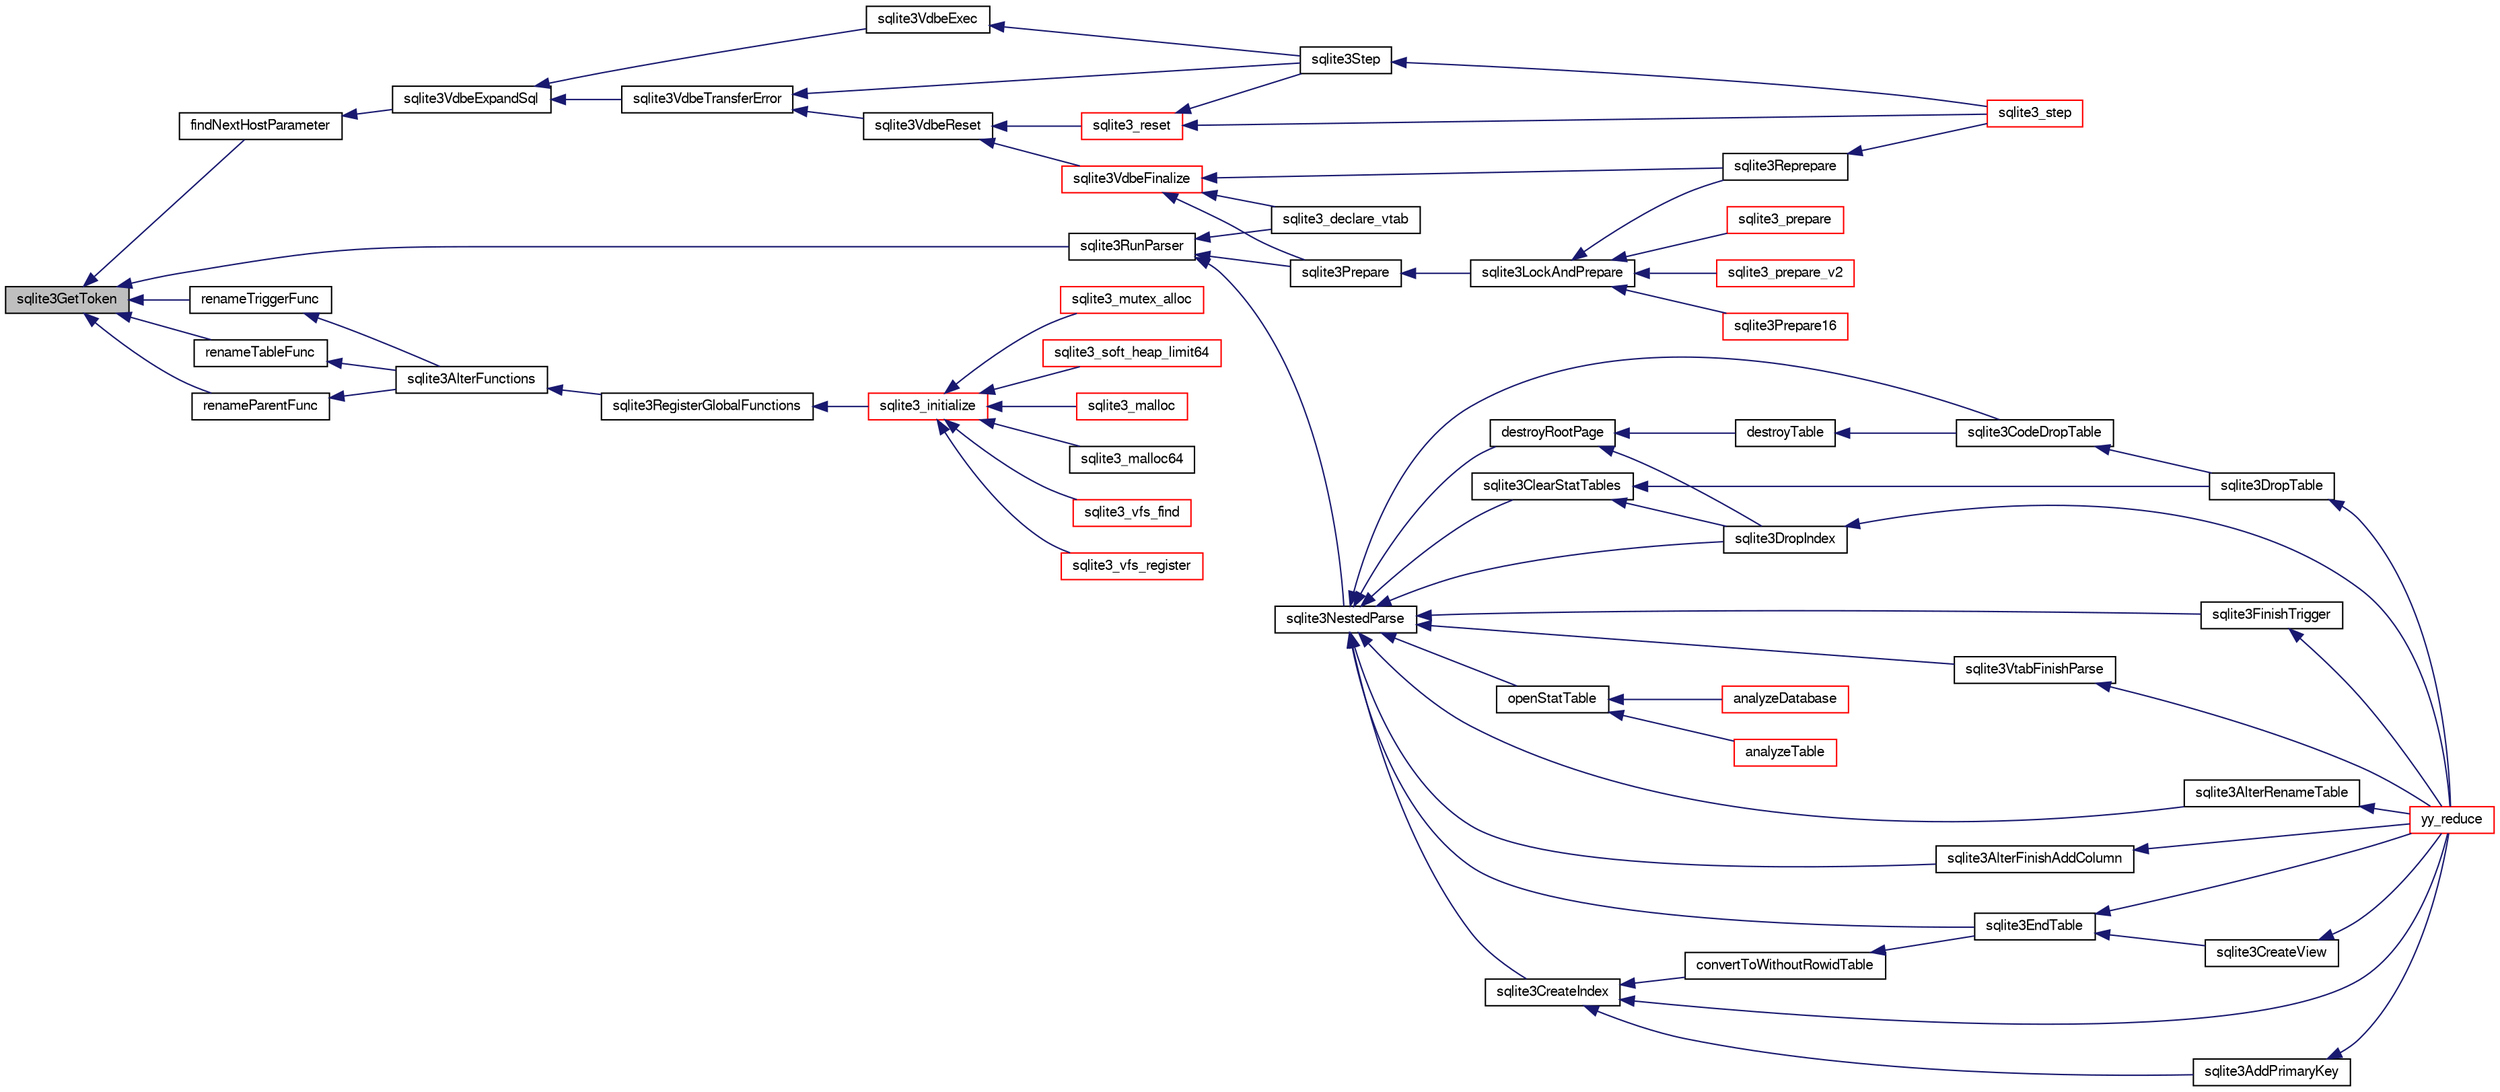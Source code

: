 digraph "sqlite3GetToken"
{
  edge [fontname="FreeSans",fontsize="10",labelfontname="FreeSans",labelfontsize="10"];
  node [fontname="FreeSans",fontsize="10",shape=record];
  rankdir="LR";
  Node558530 [label="sqlite3GetToken",height=0.2,width=0.4,color="black", fillcolor="grey75", style="filled", fontcolor="black"];
  Node558530 -> Node558531 [dir="back",color="midnightblue",fontsize="10",style="solid",fontname="FreeSans"];
  Node558531 [label="findNextHostParameter",height=0.2,width=0.4,color="black", fillcolor="white", style="filled",URL="$sqlite3_8c.html#a8817d3fc676725cc38759623e498863a"];
  Node558531 -> Node558532 [dir="back",color="midnightblue",fontsize="10",style="solid",fontname="FreeSans"];
  Node558532 [label="sqlite3VdbeExpandSql",height=0.2,width=0.4,color="black", fillcolor="white", style="filled",URL="$sqlite3_8c.html#a5a497837d5d69b92e7bca23673589c69"];
  Node558532 -> Node558533 [dir="back",color="midnightblue",fontsize="10",style="solid",fontname="FreeSans"];
  Node558533 [label="sqlite3VdbeTransferError",height=0.2,width=0.4,color="black", fillcolor="white", style="filled",URL="$sqlite3_8c.html#aaf4a567b51602bb6d7bb150e6c72de69"];
  Node558533 -> Node558534 [dir="back",color="midnightblue",fontsize="10",style="solid",fontname="FreeSans"];
  Node558534 [label="sqlite3VdbeReset",height=0.2,width=0.4,color="black", fillcolor="white", style="filled",URL="$sqlite3_8c.html#a315a913742f7267f90d46d41446353b1"];
  Node558534 -> Node558535 [dir="back",color="midnightblue",fontsize="10",style="solid",fontname="FreeSans"];
  Node558535 [label="sqlite3VdbeFinalize",height=0.2,width=0.4,color="red", fillcolor="white", style="filled",URL="$sqlite3_8c.html#af81e0c8d03b71610d3a826469f67bbd4"];
  Node558535 -> Node558727 [dir="back",color="midnightblue",fontsize="10",style="solid",fontname="FreeSans"];
  Node558727 [label="sqlite3Prepare",height=0.2,width=0.4,color="black", fillcolor="white", style="filled",URL="$sqlite3_8c.html#acb25890858d0bf4b12eb7aae569f0c7b"];
  Node558727 -> Node558728 [dir="back",color="midnightblue",fontsize="10",style="solid",fontname="FreeSans"];
  Node558728 [label="sqlite3LockAndPrepare",height=0.2,width=0.4,color="black", fillcolor="white", style="filled",URL="$sqlite3_8c.html#a5db1ec5589aa2b02c6d979211a8789bd"];
  Node558728 -> Node558729 [dir="back",color="midnightblue",fontsize="10",style="solid",fontname="FreeSans"];
  Node558729 [label="sqlite3Reprepare",height=0.2,width=0.4,color="black", fillcolor="white", style="filled",URL="$sqlite3_8c.html#a7e2f7299cc947d07e782f6ac561fa937"];
  Node558729 -> Node558545 [dir="back",color="midnightblue",fontsize="10",style="solid",fontname="FreeSans"];
  Node558545 [label="sqlite3_step",height=0.2,width=0.4,color="red", fillcolor="white", style="filled",URL="$sqlite3_8h.html#ac1e491ce36b7471eb28387f7d3c74334"];
  Node558728 -> Node558730 [dir="back",color="midnightblue",fontsize="10",style="solid",fontname="FreeSans"];
  Node558730 [label="sqlite3_prepare",height=0.2,width=0.4,color="red", fillcolor="white", style="filled",URL="$sqlite3_8h.html#a8c39e7b9dbeff01f0a399b46d4b29f1c"];
  Node558728 -> Node558732 [dir="back",color="midnightblue",fontsize="10",style="solid",fontname="FreeSans"];
  Node558732 [label="sqlite3_prepare_v2",height=0.2,width=0.4,color="red", fillcolor="white", style="filled",URL="$sqlite3_8h.html#a85d4203bb54c984c5325c2f5b3664985"];
  Node558728 -> Node558733 [dir="back",color="midnightblue",fontsize="10",style="solid",fontname="FreeSans"];
  Node558733 [label="sqlite3Prepare16",height=0.2,width=0.4,color="red", fillcolor="white", style="filled",URL="$sqlite3_8c.html#a5842e6724b91885125f83c438da1f15b"];
  Node558535 -> Node558729 [dir="back",color="midnightblue",fontsize="10",style="solid",fontname="FreeSans"];
  Node558535 -> Node558736 [dir="back",color="midnightblue",fontsize="10",style="solid",fontname="FreeSans"];
  Node558736 [label="sqlite3_declare_vtab",height=0.2,width=0.4,color="black", fillcolor="white", style="filled",URL="$sqlite3_8h.html#a65393c41da76ae1470a7c7f4b4aca600"];
  Node558534 -> Node558794 [dir="back",color="midnightblue",fontsize="10",style="solid",fontname="FreeSans"];
  Node558794 [label="sqlite3_reset",height=0.2,width=0.4,color="red", fillcolor="white", style="filled",URL="$sqlite3_8h.html#a758efebc2e95694959ab0e74b397984c"];
  Node558794 -> Node558544 [dir="back",color="midnightblue",fontsize="10",style="solid",fontname="FreeSans"];
  Node558544 [label="sqlite3Step",height=0.2,width=0.4,color="black", fillcolor="white", style="filled",URL="$sqlite3_8c.html#a3f2872e873e2758a4beedad1d5113554"];
  Node558544 -> Node558545 [dir="back",color="midnightblue",fontsize="10",style="solid",fontname="FreeSans"];
  Node558794 -> Node558545 [dir="back",color="midnightblue",fontsize="10",style="solid",fontname="FreeSans"];
  Node558533 -> Node558544 [dir="back",color="midnightblue",fontsize="10",style="solid",fontname="FreeSans"];
  Node558532 -> Node558543 [dir="back",color="midnightblue",fontsize="10",style="solid",fontname="FreeSans"];
  Node558543 [label="sqlite3VdbeExec",height=0.2,width=0.4,color="black", fillcolor="white", style="filled",URL="$sqlite3_8c.html#a8ce40a614bdc56719c4d642b1e4dfb21"];
  Node558543 -> Node558544 [dir="back",color="midnightblue",fontsize="10",style="solid",fontname="FreeSans"];
  Node558530 -> Node558795 [dir="back",color="midnightblue",fontsize="10",style="solid",fontname="FreeSans"];
  Node558795 [label="renameTableFunc",height=0.2,width=0.4,color="black", fillcolor="white", style="filled",URL="$sqlite3_8c.html#aad60fbd27dbc13ef0d06ac3f2d2fc594"];
  Node558795 -> Node558796 [dir="back",color="midnightblue",fontsize="10",style="solid",fontname="FreeSans"];
  Node558796 [label="sqlite3AlterFunctions",height=0.2,width=0.4,color="black", fillcolor="white", style="filled",URL="$sqlite3_8c.html#a4b5f51ee63825132199e65d41eabafb7"];
  Node558796 -> Node558797 [dir="back",color="midnightblue",fontsize="10",style="solid",fontname="FreeSans"];
  Node558797 [label="sqlite3RegisterGlobalFunctions",height=0.2,width=0.4,color="black", fillcolor="white", style="filled",URL="$sqlite3_8c.html#a9f75bd111010f29e1b8d74344473c4ec"];
  Node558797 -> Node558798 [dir="back",color="midnightblue",fontsize="10",style="solid",fontname="FreeSans"];
  Node558798 [label="sqlite3_initialize",height=0.2,width=0.4,color="red", fillcolor="white", style="filled",URL="$sqlite3_8h.html#ab0c0ee2d5d4cf8b28e9572296a8861df"];
  Node558798 -> Node558799 [dir="back",color="midnightblue",fontsize="10",style="solid",fontname="FreeSans"];
  Node558799 [label="sqlite3_vfs_find",height=0.2,width=0.4,color="red", fillcolor="white", style="filled",URL="$sqlite3_8h.html#ac201a26de3dfa1d6deb8069eb8d95627"];
  Node558798 -> Node558947 [dir="back",color="midnightblue",fontsize="10",style="solid",fontname="FreeSans"];
  Node558947 [label="sqlite3_vfs_register",height=0.2,width=0.4,color="red", fillcolor="white", style="filled",URL="$sqlite3_8h.html#a7184b289ccd4c4c7200589137d88c4ae"];
  Node558798 -> Node558950 [dir="back",color="midnightblue",fontsize="10",style="solid",fontname="FreeSans"];
  Node558950 [label="sqlite3_mutex_alloc",height=0.2,width=0.4,color="red", fillcolor="white", style="filled",URL="$sqlite3_8h.html#aa3f89418cd18e99596435c958b29b650"];
  Node558798 -> Node559022 [dir="back",color="midnightblue",fontsize="10",style="solid",fontname="FreeSans"];
  Node559022 [label="sqlite3_soft_heap_limit64",height=0.2,width=0.4,color="red", fillcolor="white", style="filled",URL="$sqlite3_8h.html#ab37b3a4d1652e3acb2c43d1252e6b852"];
  Node558798 -> Node559024 [dir="back",color="midnightblue",fontsize="10",style="solid",fontname="FreeSans"];
  Node559024 [label="sqlite3_malloc",height=0.2,width=0.4,color="red", fillcolor="white", style="filled",URL="$sqlite3_8h.html#a510e31845345737f17d86ce0b2328356"];
  Node558798 -> Node559289 [dir="back",color="midnightblue",fontsize="10",style="solid",fontname="FreeSans"];
  Node559289 [label="sqlite3_malloc64",height=0.2,width=0.4,color="black", fillcolor="white", style="filled",URL="$sqlite3_8h.html#a12b7ee85e539ea28c130c5c75b96a82a"];
  Node558530 -> Node559032 [dir="back",color="midnightblue",fontsize="10",style="solid",fontname="FreeSans"];
  Node559032 [label="renameParentFunc",height=0.2,width=0.4,color="black", fillcolor="white", style="filled",URL="$sqlite3_8c.html#a8d4f2e761693277684d0a9b45812b73d"];
  Node559032 -> Node558796 [dir="back",color="midnightblue",fontsize="10",style="solid",fontname="FreeSans"];
  Node558530 -> Node559033 [dir="back",color="midnightblue",fontsize="10",style="solid",fontname="FreeSans"];
  Node559033 [label="renameTriggerFunc",height=0.2,width=0.4,color="black", fillcolor="white", style="filled",URL="$sqlite3_8c.html#ad20a735ddb4907a5d46c017da75a3a12"];
  Node559033 -> Node558796 [dir="back",color="midnightblue",fontsize="10",style="solid",fontname="FreeSans"];
  Node558530 -> Node558715 [dir="back",color="midnightblue",fontsize="10",style="solid",fontname="FreeSans"];
  Node558715 [label="sqlite3RunParser",height=0.2,width=0.4,color="black", fillcolor="white", style="filled",URL="$sqlite3_8c.html#a174f16a9adcc64bf971bae4a5ffa3488"];
  Node558715 -> Node558716 [dir="back",color="midnightblue",fontsize="10",style="solid",fontname="FreeSans"];
  Node558716 [label="sqlite3NestedParse",height=0.2,width=0.4,color="black", fillcolor="white", style="filled",URL="$sqlite3_8c.html#ae78bd6187a28892732af5428ec15b03f"];
  Node558716 -> Node558575 [dir="back",color="midnightblue",fontsize="10",style="solid",fontname="FreeSans"];
  Node558575 [label="sqlite3AlterRenameTable",height=0.2,width=0.4,color="black", fillcolor="white", style="filled",URL="$sqlite3_8c.html#aa5cfdb507ff74e559f2efb0318c96d2c"];
  Node558575 -> Node558569 [dir="back",color="midnightblue",fontsize="10",style="solid",fontname="FreeSans"];
  Node558569 [label="yy_reduce",height=0.2,width=0.4,color="red", fillcolor="white", style="filled",URL="$sqlite3_8c.html#a7c419a9b25711c666a9a2449ef377f14"];
  Node558716 -> Node558717 [dir="back",color="midnightblue",fontsize="10",style="solid",fontname="FreeSans"];
  Node558717 [label="sqlite3AlterFinishAddColumn",height=0.2,width=0.4,color="black", fillcolor="white", style="filled",URL="$sqlite3_8c.html#a392e1e5be904b01216faae16a77c2c31"];
  Node558717 -> Node558569 [dir="back",color="midnightblue",fontsize="10",style="solid",fontname="FreeSans"];
  Node558716 -> Node558718 [dir="back",color="midnightblue",fontsize="10",style="solid",fontname="FreeSans"];
  Node558718 [label="openStatTable",height=0.2,width=0.4,color="black", fillcolor="white", style="filled",URL="$sqlite3_8c.html#aea3da21ca87050c11c23e01f578cc5dc"];
  Node558718 -> Node558719 [dir="back",color="midnightblue",fontsize="10",style="solid",fontname="FreeSans"];
  Node558719 [label="analyzeDatabase",height=0.2,width=0.4,color="red", fillcolor="white", style="filled",URL="$sqlite3_8c.html#a19f2a630f42aaa010d1b47b81f8cea18"];
  Node558718 -> Node558720 [dir="back",color="midnightblue",fontsize="10",style="solid",fontname="FreeSans"];
  Node558720 [label="analyzeTable",height=0.2,width=0.4,color="red", fillcolor="white", style="filled",URL="$sqlite3_8c.html#a85f18bcf2d42d5d6ae3033b0c49144b6"];
  Node558716 -> Node558581 [dir="back",color="midnightblue",fontsize="10",style="solid",fontname="FreeSans"];
  Node558581 [label="sqlite3EndTable",height=0.2,width=0.4,color="black", fillcolor="white", style="filled",URL="$sqlite3_8c.html#a7b5f2c66c0f0b6f819d970ca389768b0"];
  Node558581 -> Node558582 [dir="back",color="midnightblue",fontsize="10",style="solid",fontname="FreeSans"];
  Node558582 [label="sqlite3CreateView",height=0.2,width=0.4,color="black", fillcolor="white", style="filled",URL="$sqlite3_8c.html#a9d85cb00ff71dee5cd9a019503a6982e"];
  Node558582 -> Node558569 [dir="back",color="midnightblue",fontsize="10",style="solid",fontname="FreeSans"];
  Node558581 -> Node558569 [dir="back",color="midnightblue",fontsize="10",style="solid",fontname="FreeSans"];
  Node558716 -> Node558721 [dir="back",color="midnightblue",fontsize="10",style="solid",fontname="FreeSans"];
  Node558721 [label="destroyRootPage",height=0.2,width=0.4,color="black", fillcolor="white", style="filled",URL="$sqlite3_8c.html#a117f2ef54e18f018369a4da17d1a0881"];
  Node558721 -> Node558722 [dir="back",color="midnightblue",fontsize="10",style="solid",fontname="FreeSans"];
  Node558722 [label="destroyTable",height=0.2,width=0.4,color="black", fillcolor="white", style="filled",URL="$sqlite3_8c.html#af9dd6dd5525753fa1319b280d8280b1e"];
  Node558722 -> Node558723 [dir="back",color="midnightblue",fontsize="10",style="solid",fontname="FreeSans"];
  Node558723 [label="sqlite3CodeDropTable",height=0.2,width=0.4,color="black", fillcolor="white", style="filled",URL="$sqlite3_8c.html#aaf9a8d65346dc15bfcd60bc48e885f46"];
  Node558723 -> Node558577 [dir="back",color="midnightblue",fontsize="10",style="solid",fontname="FreeSans"];
  Node558577 [label="sqlite3DropTable",height=0.2,width=0.4,color="black", fillcolor="white", style="filled",URL="$sqlite3_8c.html#a5534f77364b5568783c0e50db3c9defb"];
  Node558577 -> Node558569 [dir="back",color="midnightblue",fontsize="10",style="solid",fontname="FreeSans"];
  Node558721 -> Node558663 [dir="back",color="midnightblue",fontsize="10",style="solid",fontname="FreeSans"];
  Node558663 [label="sqlite3DropIndex",height=0.2,width=0.4,color="black", fillcolor="white", style="filled",URL="$sqlite3_8c.html#a3ffd2536f34a0cf6d427710b06b71e83"];
  Node558663 -> Node558569 [dir="back",color="midnightblue",fontsize="10",style="solid",fontname="FreeSans"];
  Node558716 -> Node558724 [dir="back",color="midnightblue",fontsize="10",style="solid",fontname="FreeSans"];
  Node558724 [label="sqlite3ClearStatTables",height=0.2,width=0.4,color="black", fillcolor="white", style="filled",URL="$sqlite3_8c.html#a3a6659fbbc07f5bd5d327d88e6660702"];
  Node558724 -> Node558577 [dir="back",color="midnightblue",fontsize="10",style="solid",fontname="FreeSans"];
  Node558724 -> Node558663 [dir="back",color="midnightblue",fontsize="10",style="solid",fontname="FreeSans"];
  Node558716 -> Node558723 [dir="back",color="midnightblue",fontsize="10",style="solid",fontname="FreeSans"];
  Node558716 -> Node558578 [dir="back",color="midnightblue",fontsize="10",style="solid",fontname="FreeSans"];
  Node558578 [label="sqlite3CreateIndex",height=0.2,width=0.4,color="black", fillcolor="white", style="filled",URL="$sqlite3_8c.html#a8dbe5e590ab6c58a8c45f34f7c81e825"];
  Node558578 -> Node558579 [dir="back",color="midnightblue",fontsize="10",style="solid",fontname="FreeSans"];
  Node558579 [label="sqlite3AddPrimaryKey",height=0.2,width=0.4,color="black", fillcolor="white", style="filled",URL="$sqlite3_8c.html#af2b0672c3379d2a7d927d210ae0ade62"];
  Node558579 -> Node558569 [dir="back",color="midnightblue",fontsize="10",style="solid",fontname="FreeSans"];
  Node558578 -> Node558580 [dir="back",color="midnightblue",fontsize="10",style="solid",fontname="FreeSans"];
  Node558580 [label="convertToWithoutRowidTable",height=0.2,width=0.4,color="black", fillcolor="white", style="filled",URL="$sqlite3_8c.html#a0d41effc4e4a0ba740429a08f6747313"];
  Node558580 -> Node558581 [dir="back",color="midnightblue",fontsize="10",style="solid",fontname="FreeSans"];
  Node558578 -> Node558569 [dir="back",color="midnightblue",fontsize="10",style="solid",fontname="FreeSans"];
  Node558716 -> Node558663 [dir="back",color="midnightblue",fontsize="10",style="solid",fontname="FreeSans"];
  Node558716 -> Node558725 [dir="back",color="midnightblue",fontsize="10",style="solid",fontname="FreeSans"];
  Node558725 [label="sqlite3FinishTrigger",height=0.2,width=0.4,color="black", fillcolor="white", style="filled",URL="$sqlite3_8c.html#a15231afa0ac739363aee4cdb88380886"];
  Node558725 -> Node558569 [dir="back",color="midnightblue",fontsize="10",style="solid",fontname="FreeSans"];
  Node558716 -> Node558726 [dir="back",color="midnightblue",fontsize="10",style="solid",fontname="FreeSans"];
  Node558726 [label="sqlite3VtabFinishParse",height=0.2,width=0.4,color="black", fillcolor="white", style="filled",URL="$sqlite3_8c.html#a31979f7a03df3cc53c4189dd1f3ea24c"];
  Node558726 -> Node558569 [dir="back",color="midnightblue",fontsize="10",style="solid",fontname="FreeSans"];
  Node558715 -> Node558727 [dir="back",color="midnightblue",fontsize="10",style="solid",fontname="FreeSans"];
  Node558715 -> Node558736 [dir="back",color="midnightblue",fontsize="10",style="solid",fontname="FreeSans"];
}
